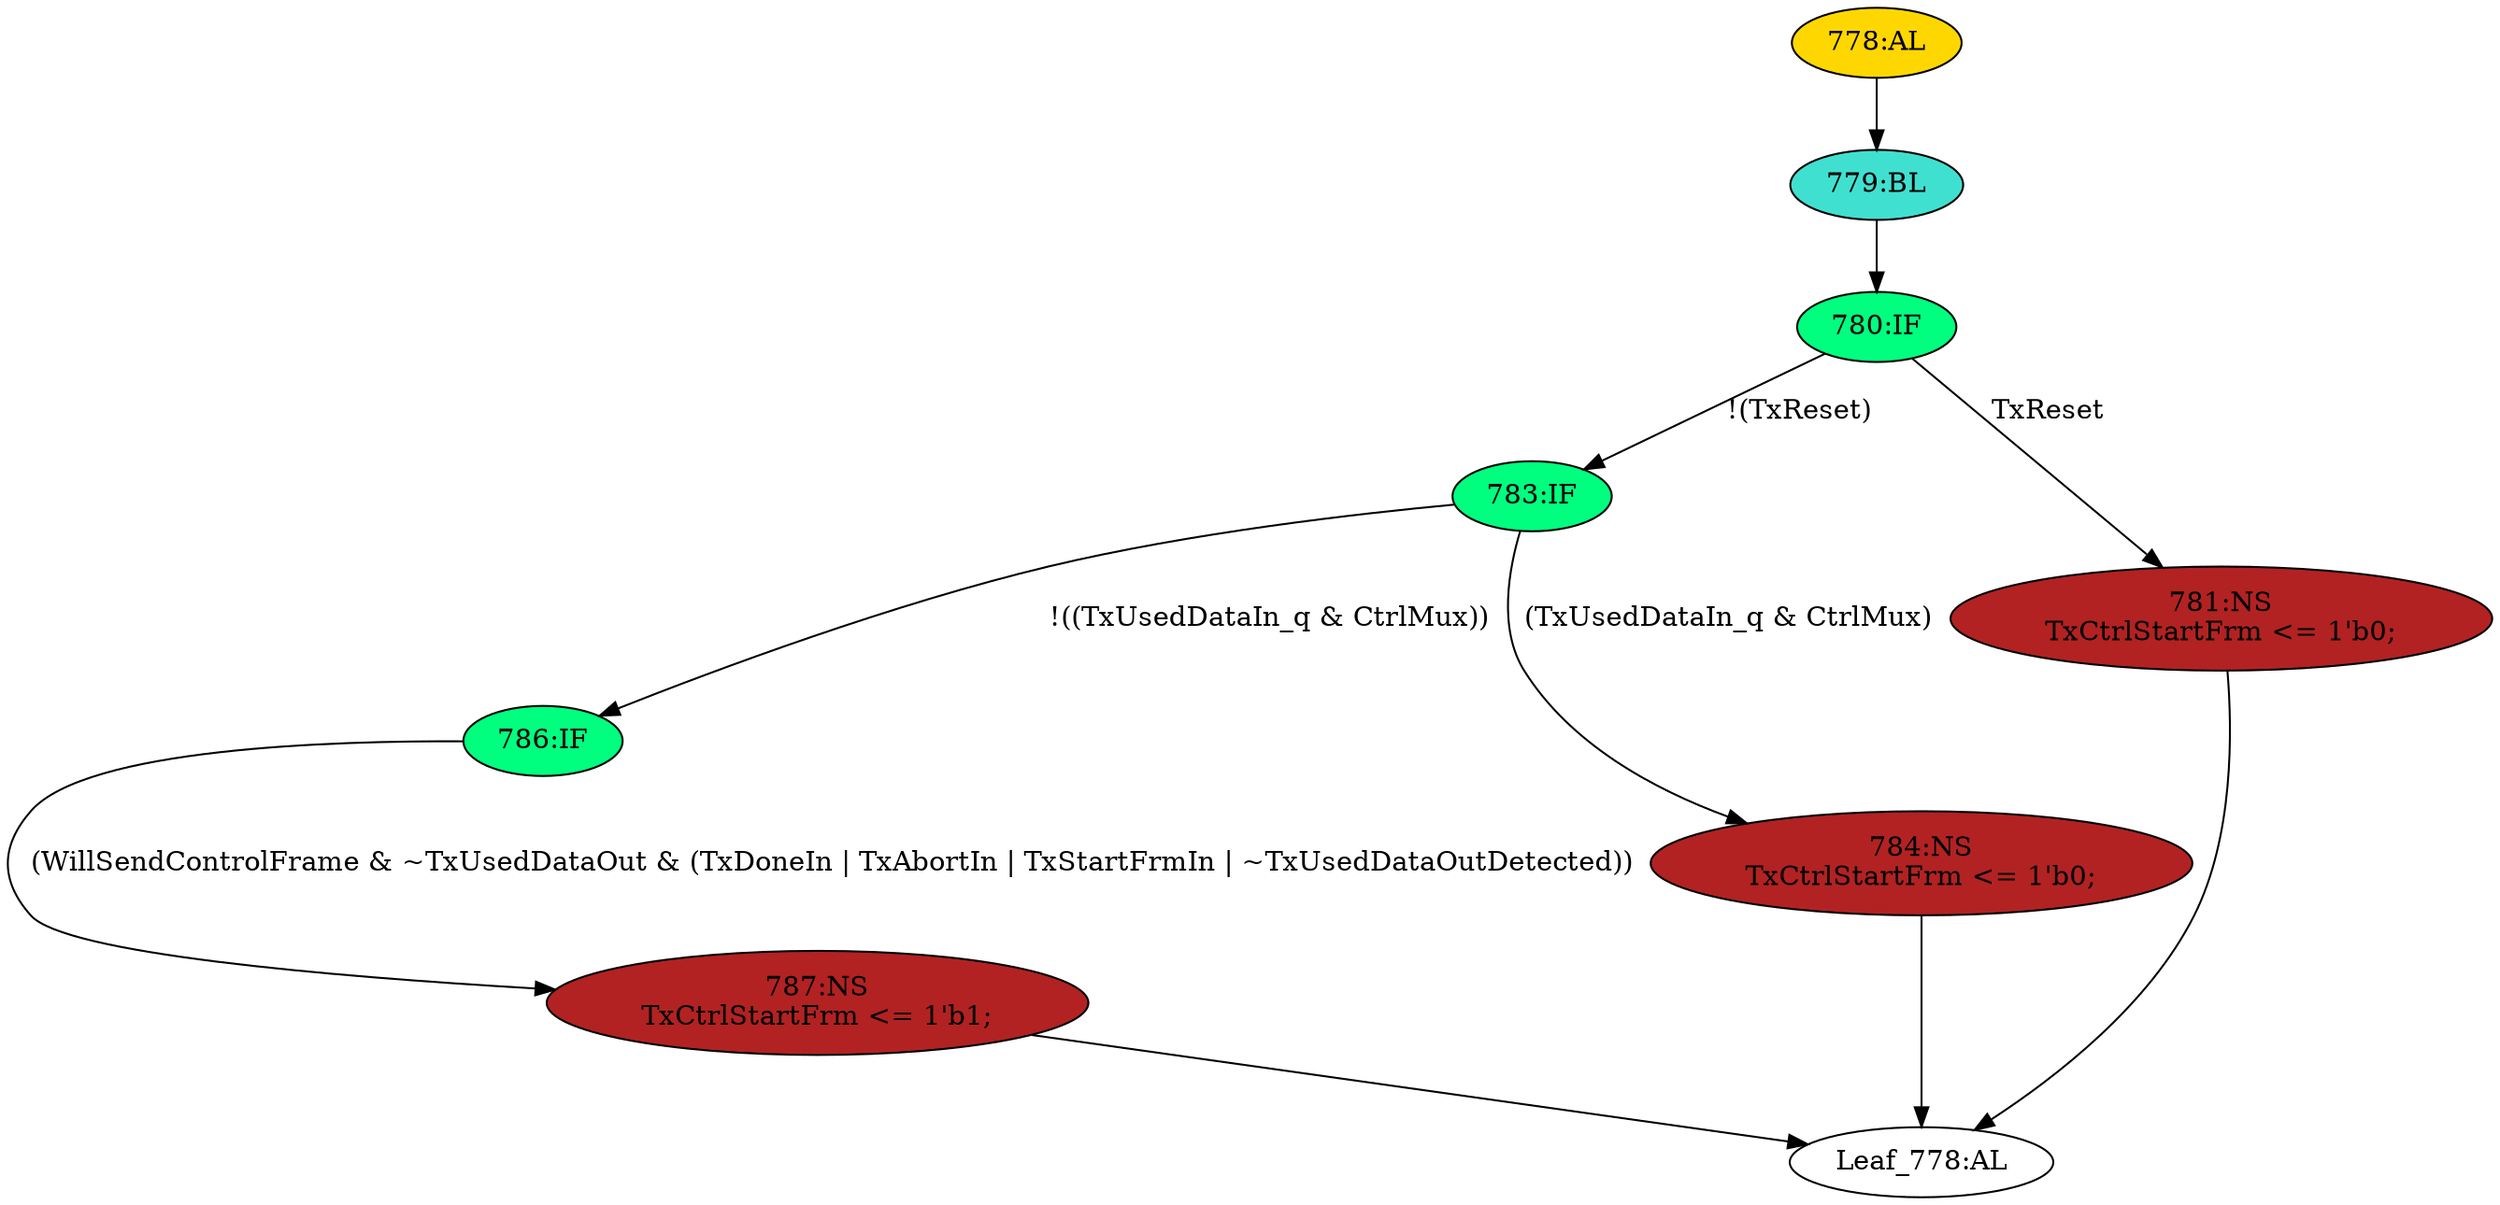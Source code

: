 strict digraph "" {
	node [label="\N"];
	"783:IF"	 [ast="<pyverilog.vparser.ast.IfStatement object at 0x7f83b382f1d0>",
		fillcolor=springgreen,
		label="783:IF",
		statements="[]",
		style=filled,
		typ=IfStatement];
	"786:IF"	 [ast="<pyverilog.vparser.ast.IfStatement object at 0x7f83b382fd10>",
		fillcolor=springgreen,
		label="786:IF",
		statements="[]",
		style=filled,
		typ=IfStatement];
	"783:IF" -> "786:IF"	 [cond="['TxUsedDataIn_q', 'CtrlMux']",
		label="!((TxUsedDataIn_q & CtrlMux))",
		lineno=783];
	"784:NS"	 [ast="<pyverilog.vparser.ast.NonblockingSubstitution object at 0x7f83b37b63d0>",
		fillcolor=firebrick,
		label="784:NS
TxCtrlStartFrm <= 1'b0;",
		statements="[<pyverilog.vparser.ast.NonblockingSubstitution object at 0x7f83b37b63d0>]",
		style=filled,
		typ=NonblockingSubstitution];
	"783:IF" -> "784:NS"	 [cond="['TxUsedDataIn_q', 'CtrlMux']",
		label="(TxUsedDataIn_q & CtrlMux)",
		lineno=783];
	"787:NS"	 [ast="<pyverilog.vparser.ast.NonblockingSubstitution object at 0x7f83b382fd90>",
		fillcolor=firebrick,
		label="787:NS
TxCtrlStartFrm <= 1'b1;",
		statements="[<pyverilog.vparser.ast.NonblockingSubstitution object at 0x7f83b382fd90>]",
		style=filled,
		typ=NonblockingSubstitution];
	"786:IF" -> "787:NS"	 [cond="['WillSendControlFrame', 'TxUsedDataOut', 'TxDoneIn', 'TxAbortIn', 'TxStartFrmIn', 'TxUsedDataOutDetected']",
		label="(WillSendControlFrame & ~TxUsedDataOut & (TxDoneIn | TxAbortIn | TxStartFrmIn | ~TxUsedDataOutDetected))",
		lineno=786];
	"780:IF"	 [ast="<pyverilog.vparser.ast.IfStatement object at 0x7f83b37b6650>",
		fillcolor=springgreen,
		label="780:IF",
		statements="[]",
		style=filled,
		typ=IfStatement];
	"780:IF" -> "783:IF"	 [cond="['TxReset']",
		label="!(TxReset)",
		lineno=780];
	"781:NS"	 [ast="<pyverilog.vparser.ast.NonblockingSubstitution object at 0x7f83b37b6690>",
		fillcolor=firebrick,
		label="781:NS
TxCtrlStartFrm <= 1'b0;",
		statements="[<pyverilog.vparser.ast.NonblockingSubstitution object at 0x7f83b37b6690>]",
		style=filled,
		typ=NonblockingSubstitution];
	"780:IF" -> "781:NS"	 [cond="['TxReset']",
		label=TxReset,
		lineno=780];
	"Leaf_778:AL"	 [def_var="['TxCtrlStartFrm']",
		label="Leaf_778:AL"];
	"784:NS" -> "Leaf_778:AL"	 [cond="[]",
		lineno=None];
	"787:NS" -> "Leaf_778:AL"	 [cond="[]",
		lineno=None];
	"781:NS" -> "Leaf_778:AL"	 [cond="[]",
		lineno=None];
	"778:AL"	 [ast="<pyverilog.vparser.ast.Always object at 0x7f83b37b6890>",
		clk_sens=True,
		fillcolor=gold,
		label="778:AL",
		sens="['MTxClk', 'TxReset']",
		statements="[]",
		style=filled,
		typ=Always,
		use_var="['TxUsedDataIn_q', 'TxStartFrmIn', 'TxDoneIn', 'TxAbortIn', 'WillSendControlFrame', 'TxUsedDataOutDetected', 'CtrlMux', 'TxUsedDataOut', '\
TxReset']"];
	"779:BL"	 [ast="<pyverilog.vparser.ast.Block object at 0x7f83b37b6a10>",
		fillcolor=turquoise,
		label="779:BL",
		statements="[]",
		style=filled,
		typ=Block];
	"778:AL" -> "779:BL"	 [cond="[]",
		lineno=None];
	"779:BL" -> "780:IF"	 [cond="[]",
		lineno=None];
}
